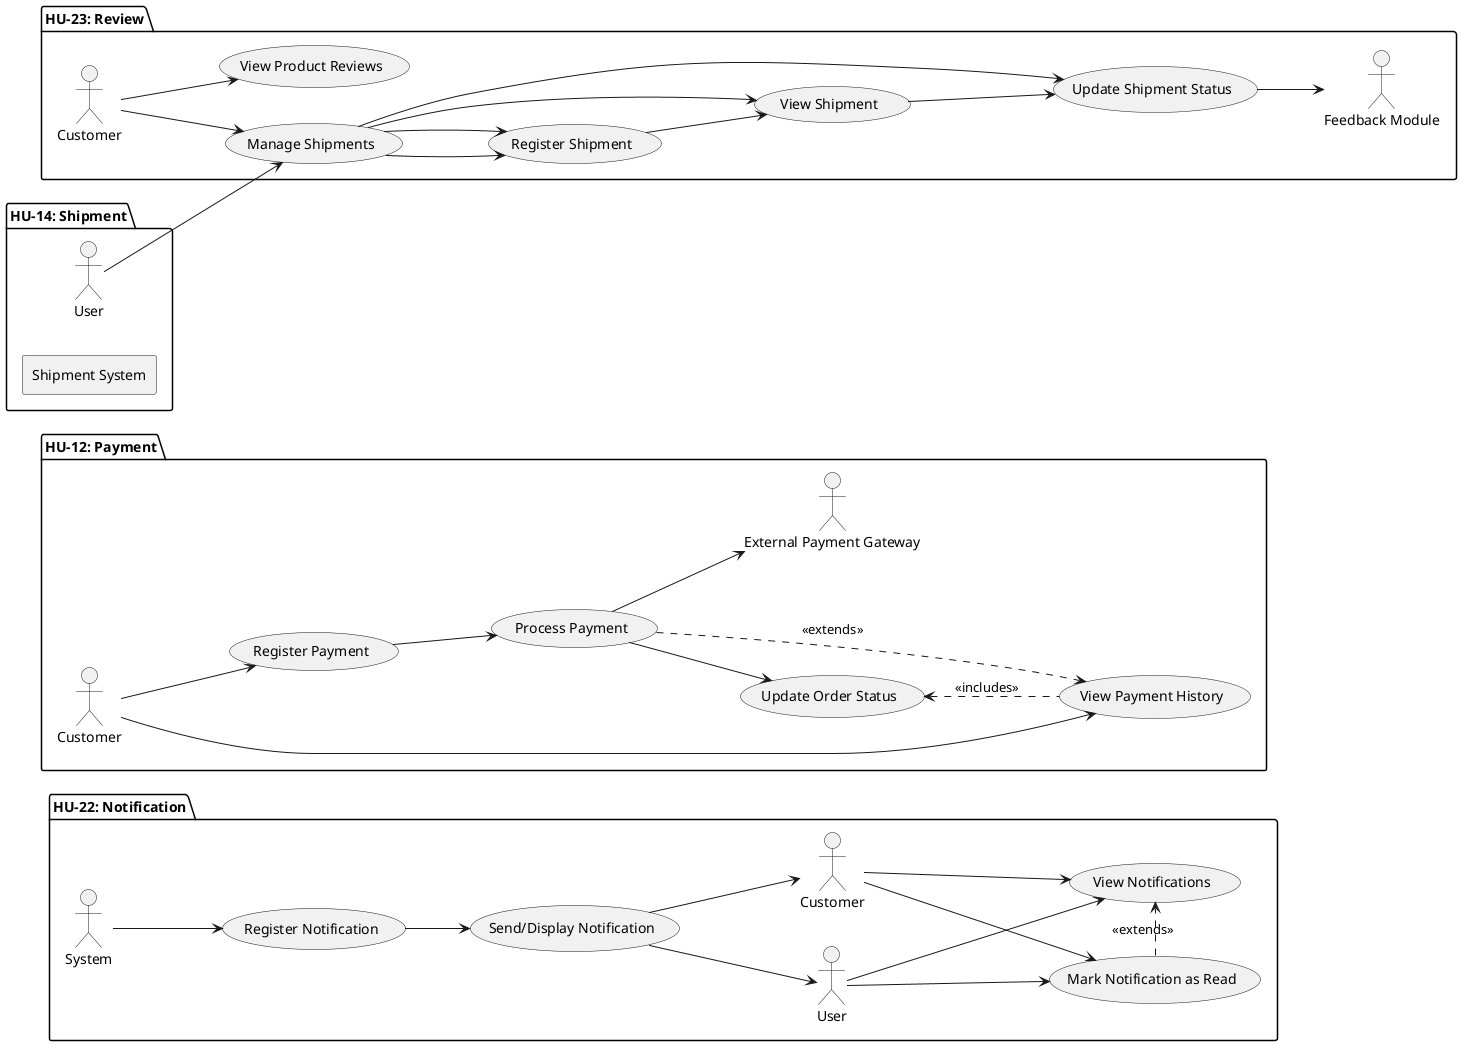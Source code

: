 @startuml
left to right direction

package "HU-22: Notification" {

  'Actors'
  actor "System" as SystemN
  actor "User" as UserN
  actor "Customer" as CustomerN

  'Use Cases'
  usecase "Register Notification" as UCN1
  usecase "Send/Display Notification" as UCN2
  usecase "Mark Notification as Read" as UCN3
  usecase "View Notifications" as UCN4

  'Relationships'
  SystemN --> UCN1
  UCN1 --> UCN2
  UCN2 --> UserN
  UCN2 --> CustomerN

  UserN --> UCN3
  CustomerN --> UCN3

  UserN --> UCN4
  CustomerN --> UCN4

  UCN3 .> UCN4 : <<extends>>
}

package "HU-12: Payment" {

  'Actors'
  actor "Customer" as CustomerP
  actor "External Payment Gateway" as PaymentGatewayP

  'Use Cases'
  usecase "Register Payment" as UCP1
  usecase "Process Payment" as UCP2
  usecase "Update Order Status" as UCP3
  usecase "View Payment History" as UCP4

  'Relationships'
  CustomerP --> UCP1
  CustomerP --> UCP4

  UCP1 --> UCP2
  UCP2 --> PaymentGatewayP
  UCP2 .> UCP4 : <<extends>>
  UCP3 <.. UCP4 : <<includes>>

  UCP2 --> UCP3
}

package "HU-23: Review" {

  'Actors'
  actor "Customer" as Customer
  actor "Feedback Module" as FeedbackModule

  'Use Cases'
  usecase "Create Review" as UC1
  usecase "Validate Review Fields" as UC2
  usecase "Register Review in Database" as UC3
  usecase "Integrate with Feedback" as UC4
  usecase "View Product Reviews" as UC5

  'Relationships'
  Customer --> UC1
  UC1 --> UC2
  UC2 --> UC3
  UC3 --> UC4
  UC4 --> FeedbackModule
  Customer --> UC5
}

package "HU-14: Shipment" {
  actor User as user

  rectangle "Shipment System" {
    usecase "Manage Shipments" as UC1
    usecase "Register Shipment" as UC2
    usecase "View Shipment" as UC3
    usecase "Update Shipment Status" as UC4
  }

  user --> UC1
  UC1 --> UC2
  UC1 --> UC3
  UC1 --> UC4
}

@enduml